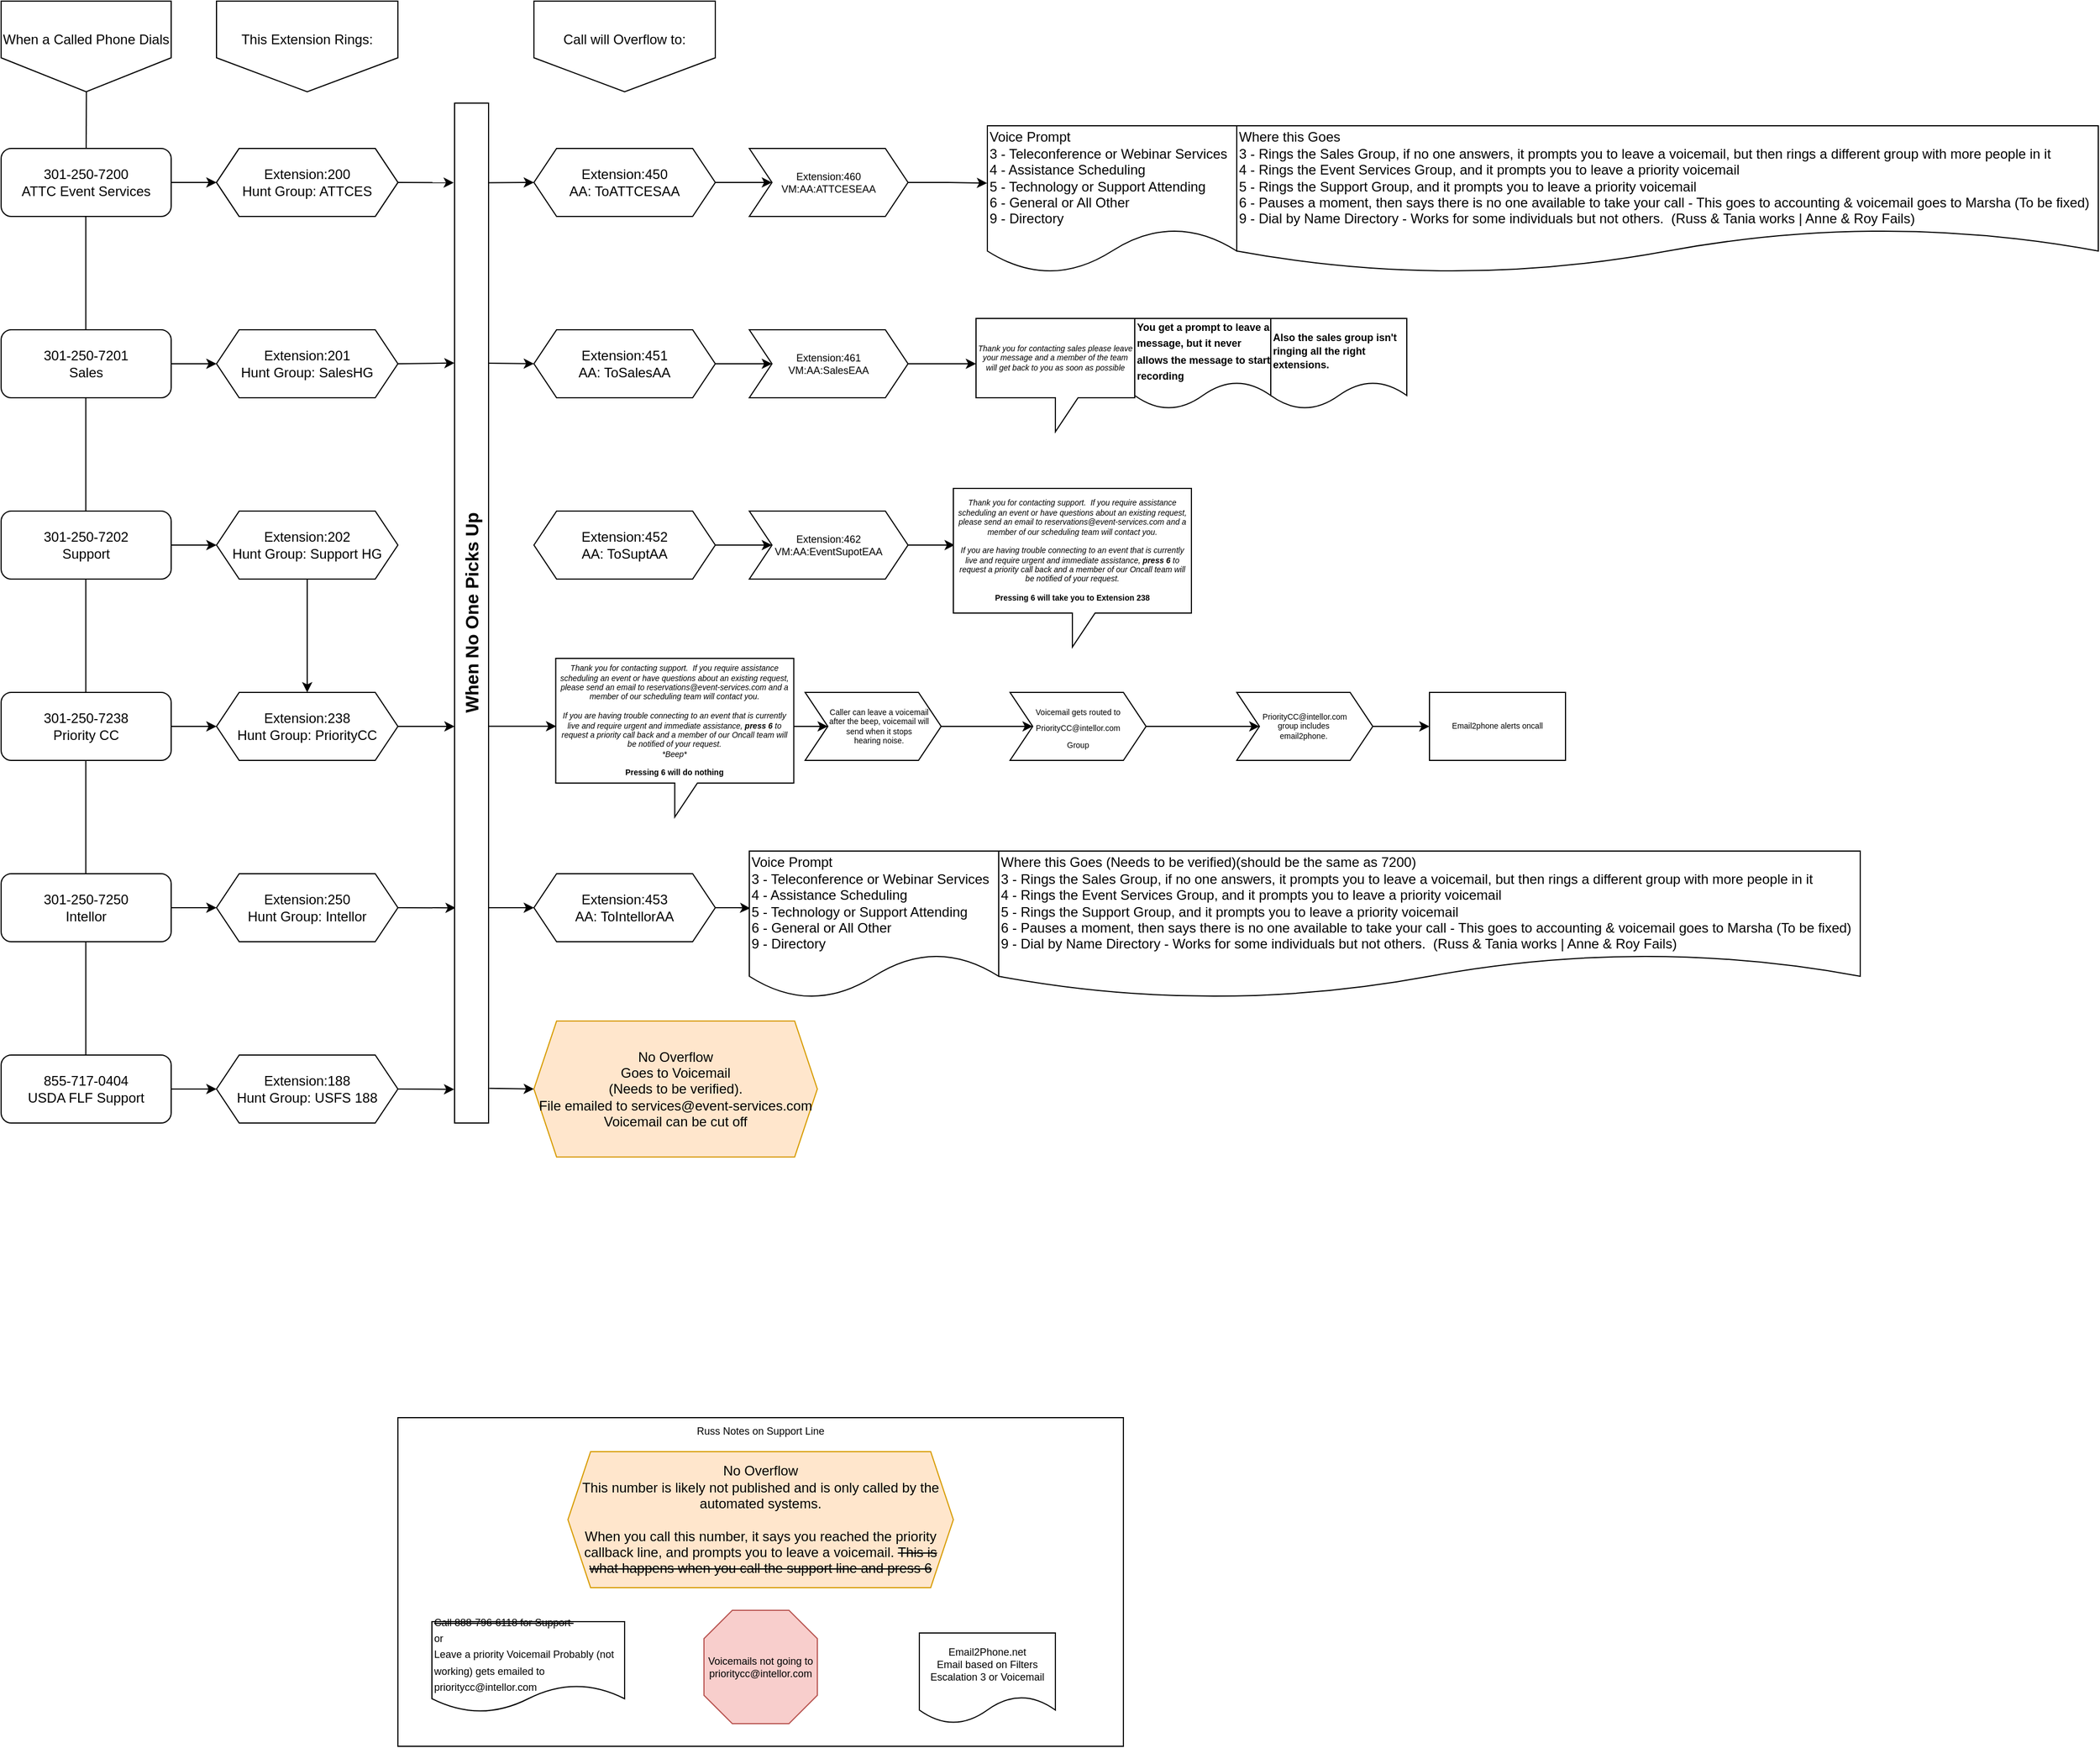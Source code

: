 <mxfile version="20.2.6" type="github">
  <diagram id="rU8d6s8BpGCFVZa3hC-L" name="Page-1">
    <mxGraphModel dx="1422" dy="1105" grid="1" gridSize="10" guides="1" tooltips="1" connect="1" arrows="1" fold="1" page="0" pageScale="1" pageWidth="1169" pageHeight="827" math="0" shadow="0">
      <root>
        <mxCell id="WIyWlLk6GJQsqaUBKTNV-0" />
        <mxCell id="WIyWlLk6GJQsqaUBKTNV-1" parent="WIyWlLk6GJQsqaUBKTNV-0" />
        <mxCell id="1OxyW0Cfibc23PzOv6HA-44" value="Russ Notes on Support Line" style="rounded=0;whiteSpace=wrap;html=1;fontSize=9;verticalAlign=top;" parent="WIyWlLk6GJQsqaUBKTNV-1" vertex="1">
          <mxGeometry x="360" y="1240" width="640" height="290" as="geometry" />
        </mxCell>
        <mxCell id="zRHetzy9wdYKqyNyWC3m-38" value="" style="edgeStyle=none;rounded=0;orthogonalLoop=1;jettySize=auto;html=1;fontSize=12;" parent="WIyWlLk6GJQsqaUBKTNV-1" source="zRHetzy9wdYKqyNyWC3m-5" target="zRHetzy9wdYKqyNyWC3m-37" edge="1">
          <mxGeometry relative="1" as="geometry" />
        </mxCell>
        <mxCell id="zRHetzy9wdYKqyNyWC3m-5" value="301-250-7200&lt;br&gt;ATTC Event Services" style="rounded=1;whiteSpace=wrap;html=1;" parent="WIyWlLk6GJQsqaUBKTNV-1" vertex="1">
          <mxGeometry x="10" y="120" width="150" height="60" as="geometry" />
        </mxCell>
        <mxCell id="zRHetzy9wdYKqyNyWC3m-41" value="" style="edgeStyle=none;rounded=0;orthogonalLoop=1;jettySize=auto;html=1;fontSize=12;" parent="WIyWlLk6GJQsqaUBKTNV-1" source="zRHetzy9wdYKqyNyWC3m-6" target="zRHetzy9wdYKqyNyWC3m-40" edge="1">
          <mxGeometry relative="1" as="geometry" />
        </mxCell>
        <mxCell id="zRHetzy9wdYKqyNyWC3m-6" value="301-250-7201&lt;br&gt;Sales" style="rounded=1;whiteSpace=wrap;html=1;" parent="WIyWlLk6GJQsqaUBKTNV-1" vertex="1">
          <mxGeometry x="10" y="280" width="150" height="60" as="geometry" />
        </mxCell>
        <mxCell id="zRHetzy9wdYKqyNyWC3m-49" value="" style="edgeStyle=none;rounded=0;orthogonalLoop=1;jettySize=auto;html=1;fontSize=12;" parent="WIyWlLk6GJQsqaUBKTNV-1" source="zRHetzy9wdYKqyNyWC3m-7" target="zRHetzy9wdYKqyNyWC3m-42" edge="1">
          <mxGeometry relative="1" as="geometry" />
        </mxCell>
        <mxCell id="zRHetzy9wdYKqyNyWC3m-7" value="301-250-7202&lt;br&gt;Support" style="rounded=1;whiteSpace=wrap;html=1;" parent="WIyWlLk6GJQsqaUBKTNV-1" vertex="1">
          <mxGeometry x="10" y="440" width="150" height="60" as="geometry" />
        </mxCell>
        <mxCell id="zRHetzy9wdYKqyNyWC3m-48" value="" style="edgeStyle=none;rounded=0;orthogonalLoop=1;jettySize=auto;html=1;fontSize=12;" parent="WIyWlLk6GJQsqaUBKTNV-1" source="zRHetzy9wdYKqyNyWC3m-12" target="zRHetzy9wdYKqyNyWC3m-43" edge="1">
          <mxGeometry relative="1" as="geometry" />
        </mxCell>
        <mxCell id="zRHetzy9wdYKqyNyWC3m-12" value="301-250-7238&lt;br&gt;Priority CC" style="rounded=1;whiteSpace=wrap;html=1;" parent="WIyWlLk6GJQsqaUBKTNV-1" vertex="1">
          <mxGeometry x="10" y="600" width="150" height="60" as="geometry" />
        </mxCell>
        <mxCell id="zRHetzy9wdYKqyNyWC3m-47" value="" style="edgeStyle=none;rounded=0;orthogonalLoop=1;jettySize=auto;html=1;fontSize=12;" parent="WIyWlLk6GJQsqaUBKTNV-1" source="zRHetzy9wdYKqyNyWC3m-14" target="zRHetzy9wdYKqyNyWC3m-45" edge="1">
          <mxGeometry relative="1" as="geometry" />
        </mxCell>
        <mxCell id="zRHetzy9wdYKqyNyWC3m-14" value="301-250-7250&lt;br&gt;Intellor" style="rounded=1;whiteSpace=wrap;html=1;" parent="WIyWlLk6GJQsqaUBKTNV-1" vertex="1">
          <mxGeometry x="10" y="760" width="150" height="60" as="geometry" />
        </mxCell>
        <mxCell id="zRHetzy9wdYKqyNyWC3m-46" value="" style="edgeStyle=none;rounded=0;orthogonalLoop=1;jettySize=auto;html=1;fontSize=12;" parent="WIyWlLk6GJQsqaUBKTNV-1" source="zRHetzy9wdYKqyNyWC3m-16" target="zRHetzy9wdYKqyNyWC3m-44" edge="1">
          <mxGeometry relative="1" as="geometry" />
        </mxCell>
        <mxCell id="zRHetzy9wdYKqyNyWC3m-16" value="855-717-0404&lt;br&gt;USDA FLF Support" style="rounded=1;whiteSpace=wrap;html=1;" parent="WIyWlLk6GJQsqaUBKTNV-1" vertex="1">
          <mxGeometry x="10" y="920" width="150" height="60" as="geometry" />
        </mxCell>
        <mxCell id="zRHetzy9wdYKqyNyWC3m-18" value="" style="endArrow=none;html=1;rounded=0;exitX=0.5;exitY=0;exitDx=0;exitDy=0;" parent="WIyWlLk6GJQsqaUBKTNV-1" source="zRHetzy9wdYKqyNyWC3m-5" edge="1">
          <mxGeometry width="50" height="50" relative="1" as="geometry">
            <mxPoint x="84.71" y="110" as="sourcePoint" />
            <mxPoint x="85.21" y="70" as="targetPoint" />
          </mxGeometry>
        </mxCell>
        <mxCell id="zRHetzy9wdYKqyNyWC3m-21" value="" style="endArrow=none;html=1;rounded=0;entryX=0.5;entryY=1;entryDx=0;entryDy=0;" parent="WIyWlLk6GJQsqaUBKTNV-1" edge="1">
          <mxGeometry width="50" height="50" relative="1" as="geometry">
            <mxPoint x="84.71" y="440" as="sourcePoint" />
            <mxPoint x="84.71" y="340" as="targetPoint" />
          </mxGeometry>
        </mxCell>
        <mxCell id="zRHetzy9wdYKqyNyWC3m-22" value="" style="endArrow=none;html=1;rounded=0;entryX=0.5;entryY=1;entryDx=0;entryDy=0;" parent="WIyWlLk6GJQsqaUBKTNV-1" edge="1">
          <mxGeometry width="50" height="50" relative="1" as="geometry">
            <mxPoint x="84.71" y="600" as="sourcePoint" />
            <mxPoint x="84.71" y="500" as="targetPoint" />
          </mxGeometry>
        </mxCell>
        <mxCell id="zRHetzy9wdYKqyNyWC3m-23" value="" style="endArrow=none;html=1;rounded=0;entryX=0.5;entryY=1;entryDx=0;entryDy=0;" parent="WIyWlLk6GJQsqaUBKTNV-1" edge="1">
          <mxGeometry width="50" height="50" relative="1" as="geometry">
            <mxPoint x="84.71" y="760" as="sourcePoint" />
            <mxPoint x="84.71" y="660" as="targetPoint" />
          </mxGeometry>
        </mxCell>
        <mxCell id="zRHetzy9wdYKqyNyWC3m-24" value="" style="endArrow=none;html=1;rounded=0;entryX=0.5;entryY=1;entryDx=0;entryDy=0;" parent="WIyWlLk6GJQsqaUBKTNV-1" edge="1">
          <mxGeometry width="50" height="50" relative="1" as="geometry">
            <mxPoint x="84.71" y="920" as="sourcePoint" />
            <mxPoint x="84.71" y="820" as="targetPoint" />
          </mxGeometry>
        </mxCell>
        <mxCell id="zRHetzy9wdYKqyNyWC3m-25" value="" style="endArrow=none;html=1;rounded=0;entryX=0.5;entryY=1;entryDx=0;entryDy=0;" parent="WIyWlLk6GJQsqaUBKTNV-1" edge="1">
          <mxGeometry width="50" height="50" relative="1" as="geometry">
            <mxPoint x="84.71" y="280" as="sourcePoint" />
            <mxPoint x="84.71" y="180" as="targetPoint" />
          </mxGeometry>
        </mxCell>
        <mxCell id="zRHetzy9wdYKqyNyWC3m-37" value="&lt;span style=&quot;&quot; data-lucid-content=&quot;{&amp;quot;t&amp;quot;:&amp;quot;Extension:200 Hunt Group: ATTCES&amp;quot;,&amp;quot;m&amp;quot;:[{&amp;quot;s&amp;quot;:0,&amp;quot;n&amp;quot;:&amp;quot;c&amp;quot;,&amp;quot;v&amp;quot;:&amp;quot;000000ff&amp;quot;,&amp;quot;e&amp;quot;:32},{&amp;quot;s&amp;quot;:0,&amp;quot;n&amp;quot;:&amp;quot;s&amp;quot;,&amp;quot;v&amp;quot;:13.333,&amp;quot;e&amp;quot;:32}]}&quot; data-lucid-type=&quot;application/vnd.lucid.text&quot;&gt;&lt;span style=&quot;color: rgb(0, 0, 0);&quot;&gt;Extension:200&lt;br&gt;Hunt Group: ATTCES&lt;/span&gt;&lt;/span&gt;" style="shape=hexagon;perimeter=hexagonPerimeter2;whiteSpace=wrap;html=1;fixedSize=1;" parent="WIyWlLk6GJQsqaUBKTNV-1" vertex="1">
          <mxGeometry x="200" y="120" width="160" height="60" as="geometry" />
        </mxCell>
        <mxCell id="zRHetzy9wdYKqyNyWC3m-51" value="" style="edgeStyle=none;rounded=0;orthogonalLoop=1;jettySize=auto;html=1;fontSize=16;exitX=1;exitY=0.5;exitDx=0;exitDy=0;entryX=-0.022;entryY=0.078;entryDx=0;entryDy=0;entryPerimeter=0;" parent="WIyWlLk6GJQsqaUBKTNV-1" source="zRHetzy9wdYKqyNyWC3m-39" target="zRHetzy9wdYKqyNyWC3m-50" edge="1">
          <mxGeometry relative="1" as="geometry">
            <mxPoint x="410.41" y="170.39" as="targetPoint" />
            <mxPoint x="360.002" y="170.002" as="sourcePoint" />
          </mxGeometry>
        </mxCell>
        <mxCell id="zRHetzy9wdYKqyNyWC3m-39" value="&lt;span style=&quot;&quot; data-lucid-content=&quot;{&amp;quot;t&amp;quot;:&amp;quot;Extension:200 Hunt Group: ATTCES&amp;quot;,&amp;quot;m&amp;quot;:[{&amp;quot;s&amp;quot;:0,&amp;quot;n&amp;quot;:&amp;quot;c&amp;quot;,&amp;quot;v&amp;quot;:&amp;quot;000000ff&amp;quot;,&amp;quot;e&amp;quot;:32},{&amp;quot;s&amp;quot;:0,&amp;quot;n&amp;quot;:&amp;quot;s&amp;quot;,&amp;quot;v&amp;quot;:13.333,&amp;quot;e&amp;quot;:32}]}&quot; data-lucid-type=&quot;application/vnd.lucid.text&quot;&gt;&lt;span style=&quot;color: rgb(0, 0, 0);&quot;&gt;Extension:200&lt;br&gt;Hunt Group: ATTCES&lt;/span&gt;&lt;/span&gt;" style="shape=hexagon;perimeter=hexagonPerimeter2;whiteSpace=wrap;html=1;fixedSize=1;" parent="WIyWlLk6GJQsqaUBKTNV-1" vertex="1">
          <mxGeometry x="200" y="120" width="160" height="60" as="geometry" />
        </mxCell>
        <mxCell id="zRHetzy9wdYKqyNyWC3m-52" value="" style="edgeStyle=none;rounded=0;orthogonalLoop=1;jettySize=auto;html=1;fontSize=16;entryX=0;entryY=0.219;entryDx=0;entryDy=0;entryPerimeter=0;" parent="WIyWlLk6GJQsqaUBKTNV-1" edge="1">
          <mxGeometry relative="1" as="geometry">
            <mxPoint x="410" y="309.34" as="targetPoint" />
            <mxPoint x="359.325" y="309.987" as="sourcePoint" />
          </mxGeometry>
        </mxCell>
        <mxCell id="zRHetzy9wdYKqyNyWC3m-40" value="&lt;span style=&quot;&quot; data-lucid-content=&quot;{&amp;quot;t&amp;quot;:&amp;quot;Extension:200 Hunt Group: ATTCES&amp;quot;,&amp;quot;m&amp;quot;:[{&amp;quot;s&amp;quot;:0,&amp;quot;n&amp;quot;:&amp;quot;c&amp;quot;,&amp;quot;v&amp;quot;:&amp;quot;000000ff&amp;quot;,&amp;quot;e&amp;quot;:32},{&amp;quot;s&amp;quot;:0,&amp;quot;n&amp;quot;:&amp;quot;s&amp;quot;,&amp;quot;v&amp;quot;:13.333,&amp;quot;e&amp;quot;:32}]}&quot; data-lucid-type=&quot;application/vnd.lucid.text&quot;&gt;&lt;span style=&quot;color: rgb(0, 0, 0);&quot;&gt;Extension:201&lt;br&gt;Hunt Group: SalesHG&lt;/span&gt;&lt;/span&gt;" style="shape=hexagon;perimeter=hexagonPerimeter2;whiteSpace=wrap;html=1;fixedSize=1;" parent="WIyWlLk6GJQsqaUBKTNV-1" vertex="1">
          <mxGeometry x="200" y="280" width="160" height="60" as="geometry" />
        </mxCell>
        <mxCell id="zRHetzy9wdYKqyNyWC3m-53" value="" style="edgeStyle=none;rounded=0;orthogonalLoop=1;jettySize=auto;html=1;fontSize=16;entryX=0.5;entryY=0;entryDx=0;entryDy=0;exitX=0.5;exitY=1;exitDx=0;exitDy=0;" parent="WIyWlLk6GJQsqaUBKTNV-1" source="zRHetzy9wdYKqyNyWC3m-42" target="zRHetzy9wdYKqyNyWC3m-43" edge="1">
          <mxGeometry relative="1" as="geometry" />
        </mxCell>
        <mxCell id="zRHetzy9wdYKqyNyWC3m-42" value="&lt;span style=&quot;&quot; data-lucid-content=&quot;{&amp;quot;t&amp;quot;:&amp;quot;Extension:200 Hunt Group: ATTCES&amp;quot;,&amp;quot;m&amp;quot;:[{&amp;quot;s&amp;quot;:0,&amp;quot;n&amp;quot;:&amp;quot;c&amp;quot;,&amp;quot;v&amp;quot;:&amp;quot;000000ff&amp;quot;,&amp;quot;e&amp;quot;:32},{&amp;quot;s&amp;quot;:0,&amp;quot;n&amp;quot;:&amp;quot;s&amp;quot;,&amp;quot;v&amp;quot;:13.333,&amp;quot;e&amp;quot;:32}]}&quot; data-lucid-type=&quot;application/vnd.lucid.text&quot;&gt;&lt;span style=&quot;color: rgb(0, 0, 0);&quot;&gt;Extension:202&lt;br&gt;Hunt Group: Support HG&lt;/span&gt;&lt;/span&gt;" style="shape=hexagon;perimeter=hexagonPerimeter2;whiteSpace=wrap;html=1;fixedSize=1;" parent="WIyWlLk6GJQsqaUBKTNV-1" vertex="1">
          <mxGeometry x="200" y="440" width="160" height="60" as="geometry" />
        </mxCell>
        <mxCell id="zRHetzy9wdYKqyNyWC3m-54" value="" style="edgeStyle=none;rounded=0;orthogonalLoop=1;jettySize=auto;html=1;fontSize=16;" parent="WIyWlLk6GJQsqaUBKTNV-1" source="zRHetzy9wdYKqyNyWC3m-43" edge="1">
          <mxGeometry relative="1" as="geometry">
            <mxPoint x="410" y="630" as="targetPoint" />
          </mxGeometry>
        </mxCell>
        <mxCell id="zRHetzy9wdYKqyNyWC3m-43" value="&lt;span style=&quot;&quot; data-lucid-content=&quot;{&amp;quot;t&amp;quot;:&amp;quot;Extension:200 Hunt Group: ATTCES&amp;quot;,&amp;quot;m&amp;quot;:[{&amp;quot;s&amp;quot;:0,&amp;quot;n&amp;quot;:&amp;quot;c&amp;quot;,&amp;quot;v&amp;quot;:&amp;quot;000000ff&amp;quot;,&amp;quot;e&amp;quot;:32},{&amp;quot;s&amp;quot;:0,&amp;quot;n&amp;quot;:&amp;quot;s&amp;quot;,&amp;quot;v&amp;quot;:13.333,&amp;quot;e&amp;quot;:32}]}&quot; data-lucid-type=&quot;application/vnd.lucid.text&quot;&gt;&lt;span style=&quot;color: rgb(0, 0, 0);&quot;&gt;Extension:238&lt;br&gt;Hunt Group: PriorityCC&lt;/span&gt;&lt;/span&gt;" style="shape=hexagon;perimeter=hexagonPerimeter2;whiteSpace=wrap;html=1;fixedSize=1;" parent="WIyWlLk6GJQsqaUBKTNV-1" vertex="1">
          <mxGeometry x="200" y="600" width="160" height="60" as="geometry" />
        </mxCell>
        <mxCell id="zRHetzy9wdYKqyNyWC3m-56" value="" style="edgeStyle=none;rounded=0;orthogonalLoop=1;jettySize=auto;html=1;fontSize=16;entryX=-0.011;entryY=0.967;entryDx=0;entryDy=0;entryPerimeter=0;exitX=1;exitY=0.5;exitDx=0;exitDy=0;" parent="WIyWlLk6GJQsqaUBKTNV-1" source="zRHetzy9wdYKqyNyWC3m-44" target="zRHetzy9wdYKqyNyWC3m-50" edge="1">
          <mxGeometry relative="1" as="geometry" />
        </mxCell>
        <mxCell id="zRHetzy9wdYKqyNyWC3m-44" value="&lt;span style=&quot;&quot; data-lucid-content=&quot;{&amp;quot;t&amp;quot;:&amp;quot;Extension:200 Hunt Group: ATTCES&amp;quot;,&amp;quot;m&amp;quot;:[{&amp;quot;s&amp;quot;:0,&amp;quot;n&amp;quot;:&amp;quot;c&amp;quot;,&amp;quot;v&amp;quot;:&amp;quot;000000ff&amp;quot;,&amp;quot;e&amp;quot;:32},{&amp;quot;s&amp;quot;:0,&amp;quot;n&amp;quot;:&amp;quot;s&amp;quot;,&amp;quot;v&amp;quot;:13.333,&amp;quot;e&amp;quot;:32}]}&quot; data-lucid-type=&quot;application/vnd.lucid.text&quot;&gt;&lt;span style=&quot;color: rgb(0, 0, 0);&quot;&gt;Extension:188&lt;br&gt;Hunt Group: USFS 188&lt;/span&gt;&lt;/span&gt;" style="shape=hexagon;perimeter=hexagonPerimeter2;whiteSpace=wrap;html=1;fixedSize=1;" parent="WIyWlLk6GJQsqaUBKTNV-1" vertex="1">
          <mxGeometry x="200" y="920" width="160" height="60" as="geometry" />
        </mxCell>
        <mxCell id="zRHetzy9wdYKqyNyWC3m-55" value="" style="edgeStyle=none;rounded=0;orthogonalLoop=1;jettySize=auto;html=1;fontSize=16;entryX=0.033;entryY=0.789;entryDx=0;entryDy=0;entryPerimeter=0;exitX=1;exitY=0.5;exitDx=0;exitDy=0;" parent="WIyWlLk6GJQsqaUBKTNV-1" source="zRHetzy9wdYKqyNyWC3m-45" target="zRHetzy9wdYKqyNyWC3m-50" edge="1">
          <mxGeometry relative="1" as="geometry">
            <mxPoint x="359.624" y="793.437" as="sourcePoint" />
            <mxPoint x="410" y="793.08" as="targetPoint" />
          </mxGeometry>
        </mxCell>
        <mxCell id="zRHetzy9wdYKqyNyWC3m-45" value="&lt;span style=&quot;&quot; data-lucid-content=&quot;{&amp;quot;t&amp;quot;:&amp;quot;Extension:200 Hunt Group: ATTCES&amp;quot;,&amp;quot;m&amp;quot;:[{&amp;quot;s&amp;quot;:0,&amp;quot;n&amp;quot;:&amp;quot;c&amp;quot;,&amp;quot;v&amp;quot;:&amp;quot;000000ff&amp;quot;,&amp;quot;e&amp;quot;:32},{&amp;quot;s&amp;quot;:0,&amp;quot;n&amp;quot;:&amp;quot;s&amp;quot;,&amp;quot;v&amp;quot;:13.333,&amp;quot;e&amp;quot;:32}]}&quot; data-lucid-type=&quot;application/vnd.lucid.text&quot;&gt;&lt;span style=&quot;color: rgb(0, 0, 0);&quot;&gt;Extension:250&lt;br&gt;Hunt Group: Intellor&lt;/span&gt;&lt;/span&gt;" style="shape=hexagon;perimeter=hexagonPerimeter2;whiteSpace=wrap;html=1;fixedSize=1;" parent="WIyWlLk6GJQsqaUBKTNV-1" vertex="1">
          <mxGeometry x="200" y="760" width="160" height="60" as="geometry" />
        </mxCell>
        <mxCell id="1OxyW0Cfibc23PzOv6HA-19" value="" style="edgeStyle=orthogonalEdgeStyle;rounded=0;orthogonalLoop=1;jettySize=auto;html=1;entryX=0;entryY=0.5;entryDx=0;entryDy=0;" parent="WIyWlLk6GJQsqaUBKTNV-1" source="1OxyW0Cfibc23PzOv6HA-1" target="1OxyW0Cfibc23PzOv6HA-35" edge="1">
          <mxGeometry relative="1" as="geometry">
            <mxPoint x="720" y="150" as="targetPoint" />
          </mxGeometry>
        </mxCell>
        <mxCell id="1OxyW0Cfibc23PzOv6HA-1" value="&lt;span style=&quot;&quot; data-lucid-content=&quot;{&amp;quot;t&amp;quot;:&amp;quot;Extension:200 Hunt Group: ATTCES&amp;quot;,&amp;quot;m&amp;quot;:[{&amp;quot;s&amp;quot;:0,&amp;quot;n&amp;quot;:&amp;quot;c&amp;quot;,&amp;quot;v&amp;quot;:&amp;quot;000000ff&amp;quot;,&amp;quot;e&amp;quot;:32},{&amp;quot;s&amp;quot;:0,&amp;quot;n&amp;quot;:&amp;quot;s&amp;quot;,&amp;quot;v&amp;quot;:13.333,&amp;quot;e&amp;quot;:32}]}&quot; data-lucid-type=&quot;application/vnd.lucid.text&quot;&gt;&lt;span style=&quot;color: rgb(0, 0, 0);&quot;&gt;Extension:450&lt;br&gt;AA: ToATTCESAA&lt;/span&gt;&lt;/span&gt;" style="shape=hexagon;perimeter=hexagonPerimeter2;whiteSpace=wrap;html=1;fixedSize=1;" parent="WIyWlLk6GJQsqaUBKTNV-1" vertex="1">
          <mxGeometry x="480" y="120" width="160" height="60" as="geometry" />
        </mxCell>
        <mxCell id="1OxyW0Cfibc23PzOv6HA-22" value="" style="edgeStyle=orthogonalEdgeStyle;rounded=0;orthogonalLoop=1;jettySize=auto;html=1;fontSize=9;" parent="WIyWlLk6GJQsqaUBKTNV-1" source="1OxyW0Cfibc23PzOv6HA-2" edge="1">
          <mxGeometry relative="1" as="geometry">
            <mxPoint x="690" y="310" as="targetPoint" />
          </mxGeometry>
        </mxCell>
        <mxCell id="1OxyW0Cfibc23PzOv6HA-2" value="&lt;span style=&quot;&quot; data-lucid-content=&quot;{&amp;quot;t&amp;quot;:&amp;quot;Extension:200 Hunt Group: ATTCES&amp;quot;,&amp;quot;m&amp;quot;:[{&amp;quot;s&amp;quot;:0,&amp;quot;n&amp;quot;:&amp;quot;c&amp;quot;,&amp;quot;v&amp;quot;:&amp;quot;000000ff&amp;quot;,&amp;quot;e&amp;quot;:32},{&amp;quot;s&amp;quot;:0,&amp;quot;n&amp;quot;:&amp;quot;s&amp;quot;,&amp;quot;v&amp;quot;:13.333,&amp;quot;e&amp;quot;:32}]}&quot; data-lucid-type=&quot;application/vnd.lucid.text&quot;&gt;&lt;span style=&quot;color: rgb(0, 0, 0);&quot;&gt;Extension:451&lt;br&gt;AA: ToSalesAA&lt;/span&gt;&lt;/span&gt;" style="shape=hexagon;perimeter=hexagonPerimeter2;whiteSpace=wrap;html=1;fixedSize=1;" parent="WIyWlLk6GJQsqaUBKTNV-1" vertex="1">
          <mxGeometry x="480" y="280" width="160" height="60" as="geometry" />
        </mxCell>
        <mxCell id="1OxyW0Cfibc23PzOv6HA-24" value="" style="edgeStyle=orthogonalEdgeStyle;rounded=0;orthogonalLoop=1;jettySize=auto;html=1;fontSize=9;entryX=0;entryY=0.5;entryDx=0;entryDy=0;" parent="WIyWlLk6GJQsqaUBKTNV-1" source="1OxyW0Cfibc23PzOv6HA-3" target="1OxyW0Cfibc23PzOv6HA-42" edge="1">
          <mxGeometry relative="1" as="geometry" />
        </mxCell>
        <mxCell id="1OxyW0Cfibc23PzOv6HA-3" value="&lt;span style=&quot;&quot; data-lucid-content=&quot;{&amp;quot;t&amp;quot;:&amp;quot;Extension:200 Hunt Group: ATTCES&amp;quot;,&amp;quot;m&amp;quot;:[{&amp;quot;s&amp;quot;:0,&amp;quot;n&amp;quot;:&amp;quot;c&amp;quot;,&amp;quot;v&amp;quot;:&amp;quot;000000ff&amp;quot;,&amp;quot;e&amp;quot;:32},{&amp;quot;s&amp;quot;:0,&amp;quot;n&amp;quot;:&amp;quot;s&amp;quot;,&amp;quot;v&amp;quot;:13.333,&amp;quot;e&amp;quot;:32}]}&quot; data-lucid-type=&quot;application/vnd.lucid.text&quot;&gt;&lt;span style=&quot;color: rgb(0, 0, 0);&quot;&gt;Extension:452&lt;br&gt;AA: ToSuptAA&lt;/span&gt;&lt;/span&gt;" style="shape=hexagon;perimeter=hexagonPerimeter2;whiteSpace=wrap;html=1;fixedSize=1;" parent="WIyWlLk6GJQsqaUBKTNV-1" vertex="1">
          <mxGeometry x="480" y="440" width="160" height="60" as="geometry" />
        </mxCell>
        <mxCell id="1OxyW0Cfibc23PzOv6HA-4" value="No Overflow&lt;br&gt;This number is likely not published and is only called by the automated systems.&lt;br&gt;&lt;br&gt;When you call this number, it says you reached the priority callback line, and prompts you to leave a voicemail. &lt;strike&gt;This is what happens when you call the support line and press 6&lt;/strike&gt;" style="shape=hexagon;perimeter=hexagonPerimeter2;whiteSpace=wrap;html=1;fixedSize=1;fillColor=#ffe6cc;strokeColor=#d79b00;" parent="WIyWlLk6GJQsqaUBKTNV-1" vertex="1">
          <mxGeometry x="510" y="1270" width="340" height="120" as="geometry" />
        </mxCell>
        <mxCell id="1OxyW0Cfibc23PzOv6HA-31" value="" style="edgeStyle=orthogonalEdgeStyle;rounded=0;orthogonalLoop=1;jettySize=auto;html=1;fontSize=9;entryX=0.004;entryY=0.388;entryDx=0;entryDy=0;entryPerimeter=0;" parent="WIyWlLk6GJQsqaUBKTNV-1" source="1OxyW0Cfibc23PzOv6HA-5" target="1OxyW0Cfibc23PzOv6HA-29" edge="1">
          <mxGeometry relative="1" as="geometry" />
        </mxCell>
        <mxCell id="1OxyW0Cfibc23PzOv6HA-5" value="&lt;span style=&quot;&quot; data-lucid-content=&quot;{&amp;quot;t&amp;quot;:&amp;quot;Extension:200 Hunt Group: ATTCES&amp;quot;,&amp;quot;m&amp;quot;:[{&amp;quot;s&amp;quot;:0,&amp;quot;n&amp;quot;:&amp;quot;c&amp;quot;,&amp;quot;v&amp;quot;:&amp;quot;000000ff&amp;quot;,&amp;quot;e&amp;quot;:32},{&amp;quot;s&amp;quot;:0,&amp;quot;n&amp;quot;:&amp;quot;s&amp;quot;,&amp;quot;v&amp;quot;:13.333,&amp;quot;e&amp;quot;:32}]}&quot; data-lucid-type=&quot;application/vnd.lucid.text&quot;&gt;&lt;span style=&quot;color: rgb(0, 0, 0);&quot;&gt;Extension:453&lt;br&gt;AA: ToIntellorAA&lt;/span&gt;&lt;/span&gt;" style="shape=hexagon;perimeter=hexagonPerimeter2;whiteSpace=wrap;html=1;fixedSize=1;" parent="WIyWlLk6GJQsqaUBKTNV-1" vertex="1">
          <mxGeometry x="480" y="760" width="160" height="60" as="geometry" />
        </mxCell>
        <mxCell id="1OxyW0Cfibc23PzOv6HA-6" value="No Overflow&lt;br&gt;Goes to Voicemail&lt;br&gt;(Needs to be verified).&lt;br&gt;File emailed to services@event-services.com&lt;br&gt;Voicemail can be cut off" style="shape=hexagon;perimeter=hexagonPerimeter2;whiteSpace=wrap;html=1;fixedSize=1;fillColor=#ffe6cc;strokeColor=#d79b00;" parent="WIyWlLk6GJQsqaUBKTNV-1" vertex="1">
          <mxGeometry x="480" y="890" width="250" height="120" as="geometry" />
        </mxCell>
        <mxCell id="1OxyW0Cfibc23PzOv6HA-7" value="" style="endArrow=classic;html=1;rounded=0;exitX=1.011;exitY=0.078;exitDx=0;exitDy=0;exitPerimeter=0;" parent="WIyWlLk6GJQsqaUBKTNV-1" source="zRHetzy9wdYKqyNyWC3m-50" edge="1">
          <mxGeometry width="50" height="50" relative="1" as="geometry">
            <mxPoint x="430" y="200" as="sourcePoint" />
            <mxPoint x="480" y="150" as="targetPoint" />
          </mxGeometry>
        </mxCell>
        <mxCell id="1OxyW0Cfibc23PzOv6HA-8" value="" style="endArrow=classic;html=1;rounded=0;entryX=0;entryY=0.5;entryDx=0;entryDy=0;exitX=1.011;exitY=0.255;exitDx=0;exitDy=0;exitPerimeter=0;" parent="WIyWlLk6GJQsqaUBKTNV-1" source="zRHetzy9wdYKqyNyWC3m-50" target="1OxyW0Cfibc23PzOv6HA-2" edge="1">
          <mxGeometry width="50" height="50" relative="1" as="geometry">
            <mxPoint x="460" y="360" as="sourcePoint" />
            <mxPoint x="470" y="290" as="targetPoint" />
          </mxGeometry>
        </mxCell>
        <mxCell id="1OxyW0Cfibc23PzOv6HA-11" value="" style="endArrow=classic;html=1;rounded=0;entryX=0;entryY=0.5;entryDx=0;entryDy=0;" parent="WIyWlLk6GJQsqaUBKTNV-1" edge="1">
          <mxGeometry width="50" height="50" relative="1" as="geometry">
            <mxPoint x="440" y="790" as="sourcePoint" />
            <mxPoint x="480" y="790" as="targetPoint" />
          </mxGeometry>
        </mxCell>
        <mxCell id="1OxyW0Cfibc23PzOv6HA-12" value="" style="endArrow=classic;html=1;rounded=0;entryX=0;entryY=0.5;entryDx=0;entryDy=0;exitX=1.022;exitY=0.966;exitDx=0;exitDy=0;exitPerimeter=0;" parent="WIyWlLk6GJQsqaUBKTNV-1" source="zRHetzy9wdYKqyNyWC3m-50" target="1OxyW0Cfibc23PzOv6HA-6" edge="1">
          <mxGeometry width="50" height="50" relative="1" as="geometry">
            <mxPoint x="420" y="970" as="sourcePoint" />
            <mxPoint x="470" y="920" as="targetPoint" />
          </mxGeometry>
        </mxCell>
        <mxCell id="1OxyW0Cfibc23PzOv6HA-14" value="This Extension Rings:" style="shape=offPageConnector;whiteSpace=wrap;html=1;spacingTop=-13;" parent="WIyWlLk6GJQsqaUBKTNV-1" vertex="1">
          <mxGeometry x="200" y="-10" width="160" height="80" as="geometry" />
        </mxCell>
        <mxCell id="1OxyW0Cfibc23PzOv6HA-15" value="Call will Overflow to:" style="shape=offPageConnector;whiteSpace=wrap;html=1;spacingTop=-13;" parent="WIyWlLk6GJQsqaUBKTNV-1" vertex="1">
          <mxGeometry x="480" y="-10" width="160" height="80" as="geometry" />
        </mxCell>
        <mxCell id="1OxyW0Cfibc23PzOv6HA-16" value="&lt;p style=&quot;line-height: 0;&quot;&gt;When a Called Phone Dials&lt;/p&gt;" style="shape=offPageConnector;whiteSpace=wrap;html=1;align=center;verticalAlign=middle;horizontal=1;spacingTop=-15;" parent="WIyWlLk6GJQsqaUBKTNV-1" vertex="1">
          <mxGeometry x="10" y="-10" width="150" height="80" as="geometry" />
        </mxCell>
        <mxCell id="1OxyW0Cfibc23PzOv6HA-18" value="Where this Goes&lt;br&gt;3 - Rings the Sales Group, if no one answers, it prompts you to leave a voicemail, but then rings a different group with more people in it&lt;br&gt;4 - Rings the Event Services Group, and it prompts you to leave a priority voicemail&lt;br&gt;5 - Rings the Support Group, and it prompts you to leave a priority voicemail&lt;br&gt;6 - Pauses a moment, then says there is no one available to take your call - This goes to accounting &amp;amp; voicemail goes to Marsha (To be fixed)&lt;br&gt;9 - Dial by Name Directory - Works for some individuals but not others.&amp;nbsp; (Russ &amp;amp; Tania works | Anne &amp;amp; Roy Fails)&amp;nbsp;" style="shape=document;whiteSpace=wrap;html=1;boundedLbl=1;align=left;" parent="WIyWlLk6GJQsqaUBKTNV-1" vertex="1">
          <mxGeometry x="1100" y="100" width="760" height="130" as="geometry" />
        </mxCell>
        <mxCell id="1OxyW0Cfibc23PzOv6HA-20" value="&lt;font size=&quot;1&quot; style=&quot;&quot;&gt;&lt;b style=&quot;font-size: 9px;&quot;&gt;You get a prompt to leave a message, but it never allows the message to start recording&lt;/b&gt;&lt;/font&gt;" style="shape=document;whiteSpace=wrap;html=1;boundedLbl=1;align=left;" parent="WIyWlLk6GJQsqaUBKTNV-1" vertex="1">
          <mxGeometry x="1010" y="270" width="120" height="80" as="geometry" />
        </mxCell>
        <mxCell id="1OxyW0Cfibc23PzOv6HA-21" value="&lt;font style=&quot;font-size: 9px;&quot;&gt;&lt;b&gt;Also the sales group isn&#39;t ringing all the right extensions.&lt;/b&gt;&lt;/font&gt;" style="shape=document;whiteSpace=wrap;html=1;boundedLbl=1;fontSize=10;align=left;" parent="WIyWlLk6GJQsqaUBKTNV-1" vertex="1">
          <mxGeometry x="1130" y="270" width="120" height="80" as="geometry" />
        </mxCell>
        <mxCell id="1OxyW0Cfibc23PzOv6HA-23" value="&lt;font style=&quot;font-size: 9px;&quot;&gt;&lt;strike&gt;Call 888-796-6118 for Support&amp;nbsp;&lt;br&gt;&lt;/strike&gt;or&lt;br&gt;Leave a priority Voicemail Probably (not working) gets emailed to prioritycc@intellor.com&lt;/font&gt;" style="shape=document;whiteSpace=wrap;html=1;boundedLbl=1;align=left;" parent="WIyWlLk6GJQsqaUBKTNV-1" vertex="1">
          <mxGeometry x="390" y="1420" width="170" height="80" as="geometry" />
        </mxCell>
        <mxCell id="1OxyW0Cfibc23PzOv6HA-27" value="Email2Phone.net&lt;br&gt;Email based on Filters&lt;br&gt;Escalation 3 or Voicemail" style="shape=document;whiteSpace=wrap;html=1;boundedLbl=1;fontSize=9;" parent="WIyWlLk6GJQsqaUBKTNV-1" vertex="1">
          <mxGeometry x="820" y="1430" width="120" height="80" as="geometry" />
        </mxCell>
        <mxCell id="1OxyW0Cfibc23PzOv6HA-29" value="Voice Prompt&lt;br&gt;3 - Teleconference or Webinar Services&lt;br&gt;4 - Assistance Scheduling&lt;br&gt;5 - Technology or Support Attending&lt;br&gt;6 - General or All Other&lt;br&gt;9 - Directory" style="shape=document;whiteSpace=wrap;html=1;boundedLbl=1;align=left;" parent="WIyWlLk6GJQsqaUBKTNV-1" vertex="1">
          <mxGeometry x="670" y="740" width="220" height="130" as="geometry" />
        </mxCell>
        <mxCell id="1OxyW0Cfibc23PzOv6HA-30" value="Where this Goes (Needs to be verified)(should be the same as 7200)&lt;br&gt;3 - Rings the Sales Group, if no one answers, it prompts you to leave a voicemail, but then rings a different group with more people in it&lt;br&gt;4 - Rings the Event Services Group, and it prompts you to leave a priority voicemail&lt;br&gt;5 - Rings the Support Group, and it prompts you to leave a priority voicemail&lt;br&gt;6 - Pauses a moment, then says there is no one available to take your call - This goes to accounting &amp;amp; voicemail goes to Marsha (To be fixed)&lt;br&gt;9 - Dial by Name Directory - Works for some individuals but not others.&amp;nbsp; (Russ &amp;amp; Tania works | Anne &amp;amp; Roy Fails)&amp;nbsp;" style="shape=document;whiteSpace=wrap;html=1;boundedLbl=1;align=left;" parent="WIyWlLk6GJQsqaUBKTNV-1" vertex="1">
          <mxGeometry x="890" y="740" width="760" height="130" as="geometry" />
        </mxCell>
        <mxCell id="1OxyW0Cfibc23PzOv6HA-32" value="Voicemails not going to prioritycc@intellor.com" style="verticalLabelPosition=middle;verticalAlign=middle;html=1;shape=mxgraph.basic.polygon;polyCoords=[[0.25,0],[0.75,0],[1,0.25],[1,0.75],[0.75,1],[0.25,1],[0,0.75],[0,0.25]];polyline=0;fontSize=9;labelPosition=center;align=center;whiteSpace=wrap;fillColor=#f8cecc;strokeColor=#b85450;" parent="WIyWlLk6GJQsqaUBKTNV-1" vertex="1">
          <mxGeometry x="630" y="1410" width="100" height="100" as="geometry" />
        </mxCell>
        <mxCell id="1OxyW0Cfibc23PzOv6HA-49" value="" style="edgeStyle=orthogonalEdgeStyle;rounded=0;orthogonalLoop=1;jettySize=auto;html=1;fontSize=9;entryX=-0.001;entryY=0.389;entryDx=0;entryDy=0;entryPerimeter=0;" parent="WIyWlLk6GJQsqaUBKTNV-1" source="1OxyW0Cfibc23PzOv6HA-35" target="1OxyW0Cfibc23PzOv6HA-17" edge="1">
          <mxGeometry relative="1" as="geometry" />
        </mxCell>
        <mxCell id="1OxyW0Cfibc23PzOv6HA-35" value="Extension:460&lt;br&gt;VM:AA:ATTCESEAA" style="shape=step;perimeter=stepPerimeter;whiteSpace=wrap;html=1;fixedSize=1;fontSize=9;" parent="WIyWlLk6GJQsqaUBKTNV-1" vertex="1">
          <mxGeometry x="670" y="120" width="140" height="60" as="geometry" />
        </mxCell>
        <mxCell id="1OxyW0Cfibc23PzOv6HA-40" style="edgeStyle=orthogonalEdgeStyle;rounded=0;orthogonalLoop=1;jettySize=auto;html=1;fontSize=9;" parent="WIyWlLk6GJQsqaUBKTNV-1" source="1OxyW0Cfibc23PzOv6HA-39" edge="1">
          <mxGeometry relative="1" as="geometry">
            <mxPoint x="870" y="310" as="targetPoint" />
          </mxGeometry>
        </mxCell>
        <mxCell id="1OxyW0Cfibc23PzOv6HA-39" value="Extension:461&lt;br&gt;VM:AA:SalesEAA" style="shape=step;perimeter=stepPerimeter;whiteSpace=wrap;html=1;fixedSize=1;fontSize=9;" parent="WIyWlLk6GJQsqaUBKTNV-1" vertex="1">
          <mxGeometry x="670" y="280" width="140" height="60" as="geometry" />
        </mxCell>
        <mxCell id="1OxyW0Cfibc23PzOv6HA-51" value="" style="edgeStyle=orthogonalEdgeStyle;rounded=0;orthogonalLoop=1;jettySize=auto;html=1;fontSize=9;entryX=0.006;entryY=0.357;entryDx=0;entryDy=0;entryPerimeter=0;" parent="WIyWlLk6GJQsqaUBKTNV-1" source="1OxyW0Cfibc23PzOv6HA-42" target="1OxyW0Cfibc23PzOv6HA-50" edge="1">
          <mxGeometry relative="1" as="geometry" />
        </mxCell>
        <mxCell id="1OxyW0Cfibc23PzOv6HA-42" value="Extension:462&lt;br&gt;VM:AA:EventSupotEAA" style="shape=step;perimeter=stepPerimeter;whiteSpace=wrap;html=1;fixedSize=1;fontSize=9;" parent="WIyWlLk6GJQsqaUBKTNV-1" vertex="1">
          <mxGeometry x="670" y="440" width="140" height="60" as="geometry" />
        </mxCell>
        <mxCell id="1OxyW0Cfibc23PzOv6HA-17" value="Voice Prompt&lt;br&gt;3 - Teleconference or Webinar Services&lt;br&gt;4 - Assistance Scheduling&lt;br&gt;5 - Technology or Support Attending&lt;br&gt;6 - General or All Other&lt;br&gt;9 - Directory" style="shape=document;whiteSpace=wrap;html=1;boundedLbl=1;align=left;" parent="WIyWlLk6GJQsqaUBKTNV-1" vertex="1">
          <mxGeometry x="880" y="100" width="220" height="130" as="geometry" />
        </mxCell>
        <mxCell id="1OxyW0Cfibc23PzOv6HA-50" value="Thank you for contacting support.&amp;nbsp; If you require assistance scheduling an event or have questions about an existing request, please send an email to reservations@event-services.com and a member of our scheduling team will contact you.&lt;br&gt;&lt;br style=&quot;font-size: 7px;&quot;&gt;If you are having trouble connecting to an event that is currently live and require urgent and immediate assistance, &lt;b&gt;press 6&lt;/b&gt; to request a priority call back and a member of our Oncall team will be notified of your request.&lt;br&gt;&lt;br&gt;&lt;span style=&quot;font-style: normal;&quot;&gt;&lt;b&gt;Pressing 6 will take you to Extension 238&lt;/b&gt;&lt;/span&gt;" style="shape=callout;whiteSpace=wrap;perimeter=calloutPerimeter;fontSize=7;verticalAlign=middle;labelPosition=center;verticalLabelPosition=middle;align=center;fontStyle=2;html=1;" parent="WIyWlLk6GJQsqaUBKTNV-1" vertex="1">
          <mxGeometry x="850" y="420" width="210" height="140" as="geometry" />
        </mxCell>
        <mxCell id="zRHetzy9wdYKqyNyWC3m-50" value="When No One Picks Up" style="rounded=0;fontSize=16;direction=west;flipH=1;flipV=1;verticalAlign=middle;html=1;horizontal=0;fontStyle=1" parent="WIyWlLk6GJQsqaUBKTNV-1" vertex="1">
          <mxGeometry x="410" y="80" width="30" height="900" as="geometry" />
        </mxCell>
        <mxCell id="1OxyW0Cfibc23PzOv6HA-57" value="&lt;i&gt;Thank you for contacting sales please leave your message and a member of the team will get back to you as soon as possible&lt;/i&gt;" style="shape=callout;whiteSpace=wrap;html=1;perimeter=calloutPerimeter;fontSize=7;" parent="WIyWlLk6GJQsqaUBKTNV-1" vertex="1">
          <mxGeometry x="870" y="270" width="140" height="100" as="geometry" />
        </mxCell>
        <mxCell id="ZYtYMnsFKIddYbsaCxcA-0" value="Thank you for contacting support.&amp;nbsp; If you require assistance scheduling an event or have questions about an existing request, please send an email to reservations@event-services.com and a member of our scheduling team will contact you.&lt;br&gt;&lt;br style=&quot;font-size: 7px;&quot;&gt;If you are having trouble connecting to an event that is currently live and require urgent and immediate assistance, &lt;b&gt;press 6&lt;/b&gt; to request a priority call back and a member of our Oncall team will be notified of your request.&lt;br&gt;*Beep*&lt;br&gt;&lt;br&gt;&lt;span style=&quot;font-style: normal;&quot;&gt;&lt;b&gt;Pressing 6 will do nothing&lt;/b&gt;&lt;/span&gt;" style="shape=callout;whiteSpace=wrap;perimeter=calloutPerimeter;fontSize=7;verticalAlign=middle;labelPosition=center;verticalLabelPosition=middle;align=center;fontStyle=2;html=1;" parent="WIyWlLk6GJQsqaUBKTNV-1" vertex="1">
          <mxGeometry x="499.24" y="570" width="210" height="140" as="geometry" />
        </mxCell>
        <mxCell id="ZYtYMnsFKIddYbsaCxcA-1" value="&lt;font style=&quot;font-size: 7px;&quot;&gt;Caller can leave a voicemail &lt;br&gt;after the beep, voicemail will &lt;br&gt;send when it stops &lt;br&gt;hearing noise.&lt;/font&gt;" style="shape=step;perimeter=stepPerimeter;whiteSpace=wrap;html=1;fixedSize=1;fontSize=7;verticalAlign=middle;align=center;spacingRight=-11;" parent="WIyWlLk6GJQsqaUBKTNV-1" vertex="1">
          <mxGeometry x="719.24" y="600" width="120" height="60" as="geometry" />
        </mxCell>
        <mxCell id="ZYtYMnsFKIddYbsaCxcA-2" value="" style="endArrow=classic;html=1;rounded=0;" parent="WIyWlLk6GJQsqaUBKTNV-1" edge="1">
          <mxGeometry width="50" height="50" relative="1" as="geometry">
            <mxPoint x="709.24" y="630.0" as="sourcePoint" />
            <mxPoint x="739.24" y="630.0" as="targetPoint" />
          </mxGeometry>
        </mxCell>
        <mxCell id="ZYtYMnsFKIddYbsaCxcA-3" value="" style="endArrow=classic;html=1;rounded=0;fontSize=7;entryX=0;entryY=0.5;entryDx=30;entryDy=0;entryPerimeter=0;exitX=1;exitY=0.5;exitDx=0;exitDy=0;" parent="WIyWlLk6GJQsqaUBKTNV-1" source="ZYtYMnsFKIddYbsaCxcA-1" edge="1">
          <mxGeometry width="50" height="50" relative="1" as="geometry">
            <mxPoint x="809.24" y="630" as="sourcePoint" />
            <mxPoint x="920" y="630" as="targetPoint" />
          </mxGeometry>
        </mxCell>
        <mxCell id="ZYtYMnsFKIddYbsaCxcA-4" value="" style="endArrow=classic;html=1;rounded=0;exitX=1;exitY=0.611;exitDx=0;exitDy=0;exitPerimeter=0;entryX=0.002;entryY=0.428;entryDx=0;entryDy=0;entryPerimeter=0;" parent="WIyWlLk6GJQsqaUBKTNV-1" source="zRHetzy9wdYKqyNyWC3m-50" target="ZYtYMnsFKIddYbsaCxcA-0" edge="1">
          <mxGeometry width="50" height="50" relative="1" as="geometry">
            <mxPoint x="480" y="670" as="sourcePoint" />
            <mxPoint x="530" y="620" as="targetPoint" />
          </mxGeometry>
        </mxCell>
        <mxCell id="yg-fpTiEC6ugv2-7Gty4-1" value="" style="edgeStyle=orthogonalEdgeStyle;rounded=0;orthogonalLoop=1;jettySize=auto;html=1;fontSize=7;" parent="WIyWlLk6GJQsqaUBKTNV-1" source="StP3gKa0RScyUDWRZc6F-2" edge="1">
          <mxGeometry relative="1" as="geometry">
            <mxPoint x="1120" y="630" as="targetPoint" />
          </mxGeometry>
        </mxCell>
        <mxCell id="StP3gKa0RScyUDWRZc6F-2" value="&lt;font style=&quot;font-size: 7px;&quot;&gt;Voicemail gets routed to &lt;br&gt;PriorityCC@intellor.com &lt;br&gt;Group&lt;/font&gt;" style="shape=step;perimeter=stepPerimeter;whiteSpace=wrap;html=1;fixedSize=1;" parent="WIyWlLk6GJQsqaUBKTNV-1" vertex="1">
          <mxGeometry x="900" y="600" width="120" height="60" as="geometry" />
        </mxCell>
        <mxCell id="yg-fpTiEC6ugv2-7Gty4-4" value="" style="edgeStyle=orthogonalEdgeStyle;rounded=0;orthogonalLoop=1;jettySize=auto;html=1;fontSize=7;" parent="WIyWlLk6GJQsqaUBKTNV-1" source="yg-fpTiEC6ugv2-7Gty4-2" target="yg-fpTiEC6ugv2-7Gty4-3" edge="1">
          <mxGeometry relative="1" as="geometry" />
        </mxCell>
        <mxCell id="yg-fpTiEC6ugv2-7Gty4-2" value="PriorityCC@intellor.com&lt;br&gt;group includes&amp;nbsp;&lt;br&gt;email2phone.&amp;nbsp;" style="shape=step;perimeter=stepPerimeter;whiteSpace=wrap;html=1;fixedSize=1;fontSize=7;" parent="WIyWlLk6GJQsqaUBKTNV-1" vertex="1">
          <mxGeometry x="1100" y="600" width="120" height="60" as="geometry" />
        </mxCell>
        <mxCell id="yg-fpTiEC6ugv2-7Gty4-3" value="Email2phone alerts oncall" style="rounded=0;whiteSpace=wrap;html=1;fontSize=7;" parent="WIyWlLk6GJQsqaUBKTNV-1" vertex="1">
          <mxGeometry x="1270" y="600" width="120" height="60" as="geometry" />
        </mxCell>
      </root>
    </mxGraphModel>
  </diagram>
</mxfile>
